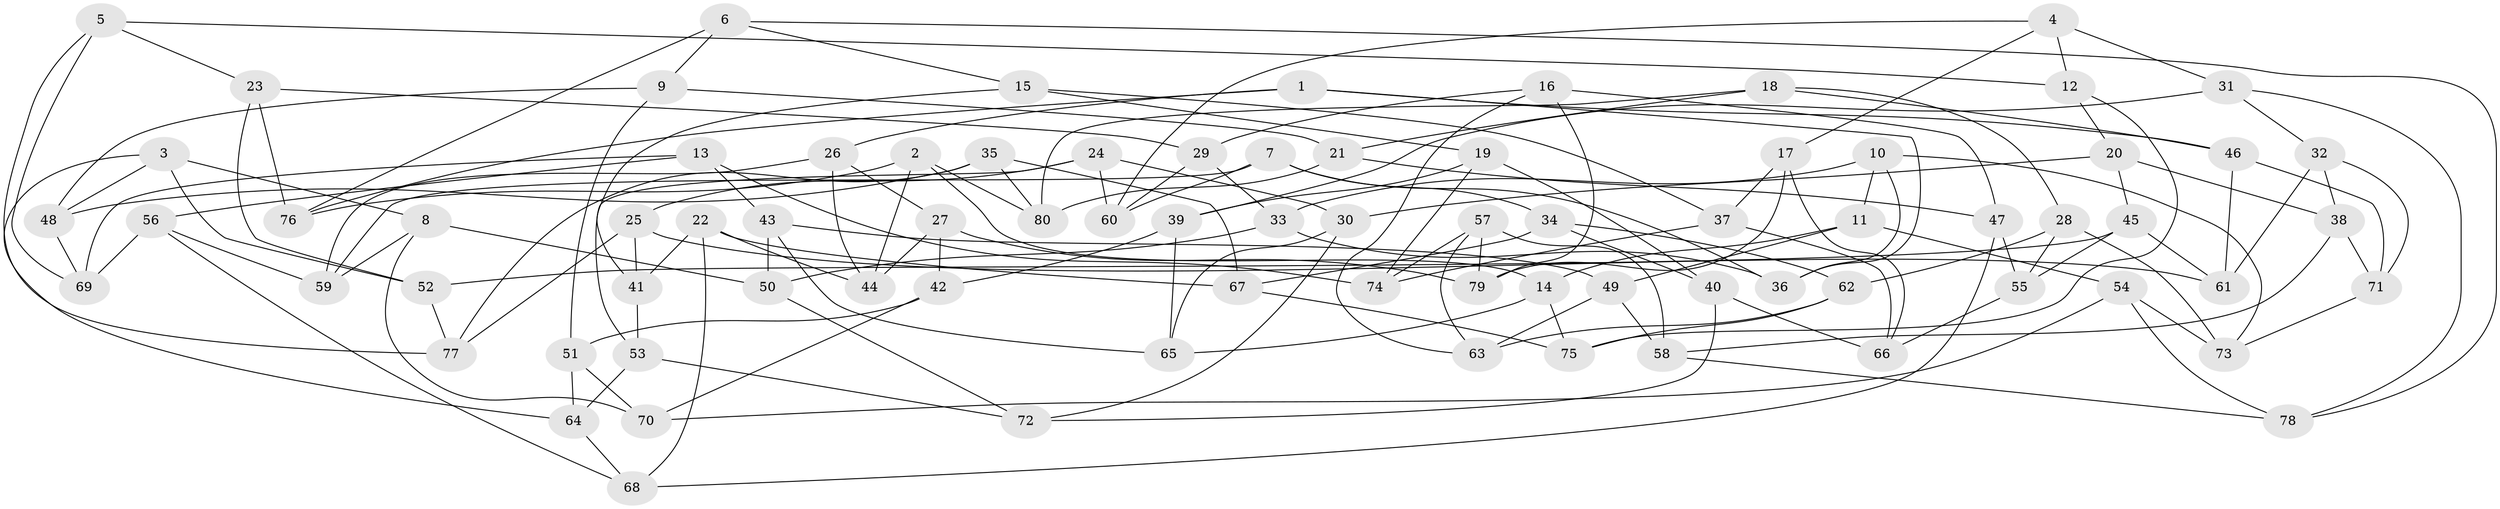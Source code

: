 // coarse degree distribution, {6: 0.20833333333333334, 10: 0.08333333333333333, 9: 0.125, 8: 0.20833333333333334, 12: 0.041666666666666664, 7: 0.16666666666666666, 3: 0.041666666666666664, 4: 0.125}
// Generated by graph-tools (version 1.1) at 2025/20/03/04/25 18:20:33]
// undirected, 80 vertices, 160 edges
graph export_dot {
graph [start="1"]
  node [color=gray90,style=filled];
  1;
  2;
  3;
  4;
  5;
  6;
  7;
  8;
  9;
  10;
  11;
  12;
  13;
  14;
  15;
  16;
  17;
  18;
  19;
  20;
  21;
  22;
  23;
  24;
  25;
  26;
  27;
  28;
  29;
  30;
  31;
  32;
  33;
  34;
  35;
  36;
  37;
  38;
  39;
  40;
  41;
  42;
  43;
  44;
  45;
  46;
  47;
  48;
  49;
  50;
  51;
  52;
  53;
  54;
  55;
  56;
  57;
  58;
  59;
  60;
  61;
  62;
  63;
  64;
  65;
  66;
  67;
  68;
  69;
  70;
  71;
  72;
  73;
  74;
  75;
  76;
  77;
  78;
  79;
  80;
  1 -- 36;
  1 -- 76;
  1 -- 26;
  1 -- 46;
  2 -- 44;
  2 -- 14;
  2 -- 76;
  2 -- 80;
  3 -- 8;
  3 -- 64;
  3 -- 48;
  3 -- 52;
  4 -- 31;
  4 -- 12;
  4 -- 17;
  4 -- 60;
  5 -- 77;
  5 -- 23;
  5 -- 69;
  5 -- 12;
  6 -- 78;
  6 -- 9;
  6 -- 15;
  6 -- 76;
  7 -- 59;
  7 -- 36;
  7 -- 34;
  7 -- 60;
  8 -- 59;
  8 -- 70;
  8 -- 50;
  9 -- 48;
  9 -- 21;
  9 -- 51;
  10 -- 73;
  10 -- 36;
  10 -- 11;
  10 -- 33;
  11 -- 49;
  11 -- 54;
  11 -- 14;
  12 -- 75;
  12 -- 20;
  13 -- 74;
  13 -- 69;
  13 -- 43;
  13 -- 56;
  14 -- 65;
  14 -- 75;
  15 -- 41;
  15 -- 37;
  15 -- 19;
  16 -- 29;
  16 -- 79;
  16 -- 63;
  16 -- 47;
  17 -- 37;
  17 -- 66;
  17 -- 79;
  18 -- 80;
  18 -- 46;
  18 -- 28;
  18 -- 21;
  19 -- 74;
  19 -- 39;
  19 -- 40;
  20 -- 45;
  20 -- 38;
  20 -- 30;
  21 -- 80;
  21 -- 47;
  22 -- 68;
  22 -- 41;
  22 -- 44;
  22 -- 67;
  23 -- 52;
  23 -- 29;
  23 -- 76;
  24 -- 53;
  24 -- 25;
  24 -- 30;
  24 -- 60;
  25 -- 61;
  25 -- 41;
  25 -- 77;
  26 -- 59;
  26 -- 44;
  26 -- 27;
  27 -- 44;
  27 -- 79;
  27 -- 42;
  28 -- 73;
  28 -- 62;
  28 -- 55;
  29 -- 33;
  29 -- 60;
  30 -- 65;
  30 -- 72;
  31 -- 78;
  31 -- 32;
  31 -- 39;
  32 -- 38;
  32 -- 71;
  32 -- 61;
  33 -- 50;
  33 -- 36;
  34 -- 62;
  34 -- 40;
  34 -- 67;
  35 -- 67;
  35 -- 80;
  35 -- 77;
  35 -- 48;
  37 -- 66;
  37 -- 74;
  38 -- 58;
  38 -- 71;
  39 -- 42;
  39 -- 65;
  40 -- 72;
  40 -- 66;
  41 -- 53;
  42 -- 51;
  42 -- 70;
  43 -- 65;
  43 -- 50;
  43 -- 49;
  45 -- 61;
  45 -- 55;
  45 -- 52;
  46 -- 61;
  46 -- 71;
  47 -- 55;
  47 -- 68;
  48 -- 69;
  49 -- 63;
  49 -- 58;
  50 -- 72;
  51 -- 64;
  51 -- 70;
  52 -- 77;
  53 -- 64;
  53 -- 72;
  54 -- 70;
  54 -- 73;
  54 -- 78;
  55 -- 66;
  56 -- 59;
  56 -- 69;
  56 -- 68;
  57 -- 58;
  57 -- 63;
  57 -- 79;
  57 -- 74;
  58 -- 78;
  62 -- 63;
  62 -- 75;
  64 -- 68;
  67 -- 75;
  71 -- 73;
}
